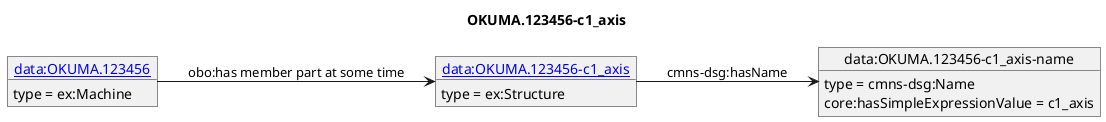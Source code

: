 @startuml
skinparam linetype polyline
left to right direction
title OKUMA.123456-c1_axis
object "[[./OKUMA.123456-c1_axis.html data:OKUMA.123456-c1_axis]]" as o1 {
 type = ex:Structure
 }
object "data:OKUMA.123456-c1_axis-name" as o2 {
 type = cmns-dsg:Name
 }
object "[[./OKUMA.123456.html data:OKUMA.123456]]" as o3 {
 type = ex:Machine
 }
o1 --> o2 : cmns-dsg:hasName
o2 : core:hasSimpleExpressionValue = c1_axis
o3 --> o1 : obo:has member part at some time
@enduml
